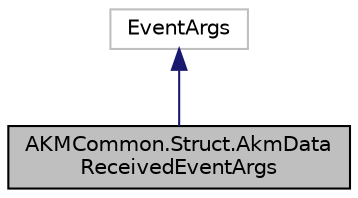 digraph "AKMCommon.Struct.AkmDataReceivedEventArgs"
{
 // LATEX_PDF_SIZE
  edge [fontname="Helvetica",fontsize="10",labelfontname="Helvetica",labelfontsize="10"];
  node [fontname="Helvetica",fontsize="10",shape=record];
  Node1 [label="AKMCommon.Struct.AkmData\lReceivedEventArgs",height=0.2,width=0.4,color="black", fillcolor="grey75", style="filled", fontcolor="black",tooltip="Event arguments for data received event."];
  Node2 -> Node1 [dir="back",color="midnightblue",fontsize="10",style="solid",fontname="Helvetica"];
  Node2 [label="EventArgs",height=0.2,width=0.4,color="grey75", fillcolor="white", style="filled",tooltip=" "];
}

